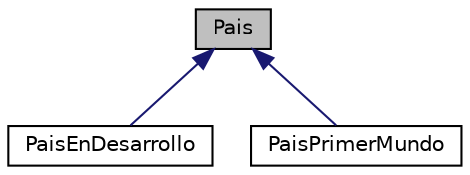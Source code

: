 digraph "Pais"
{
 // LATEX_PDF_SIZE
  edge [fontname="Helvetica",fontsize="10",labelfontname="Helvetica",labelfontsize="10"];
  node [fontname="Helvetica",fontsize="10",shape=record];
  Node1 [label="Pais",height=0.2,width=0.4,color="black", fillcolor="grey75", style="filled", fontcolor="black",tooltip="Clase Pais sera instanciada en objetos para despues ser clasificada en PaisPrimerMundo o PaisEnDesarr..."];
  Node1 -> Node2 [dir="back",color="midnightblue",fontsize="10",style="solid",fontname="Helvetica"];
  Node2 [label="PaisEnDesarrollo",height=0.2,width=0.4,color="black", fillcolor="white", style="filled",URL="$class_pais_en_desarrollo.html",tooltip="Clase que instancia objetos de paises en desarrollo, hereda de Pais atributos y metodos."];
  Node1 -> Node3 [dir="back",color="midnightblue",fontsize="10",style="solid",fontname="Helvetica"];
  Node3 [label="PaisPrimerMundo",height=0.2,width=0.4,color="black", fillcolor="white", style="filled",URL="$class_pais_primer_mundo.html",tooltip="Clase que instancia objetos de paises primer mundo, hereda de Pais atributos y metodos."];
}
